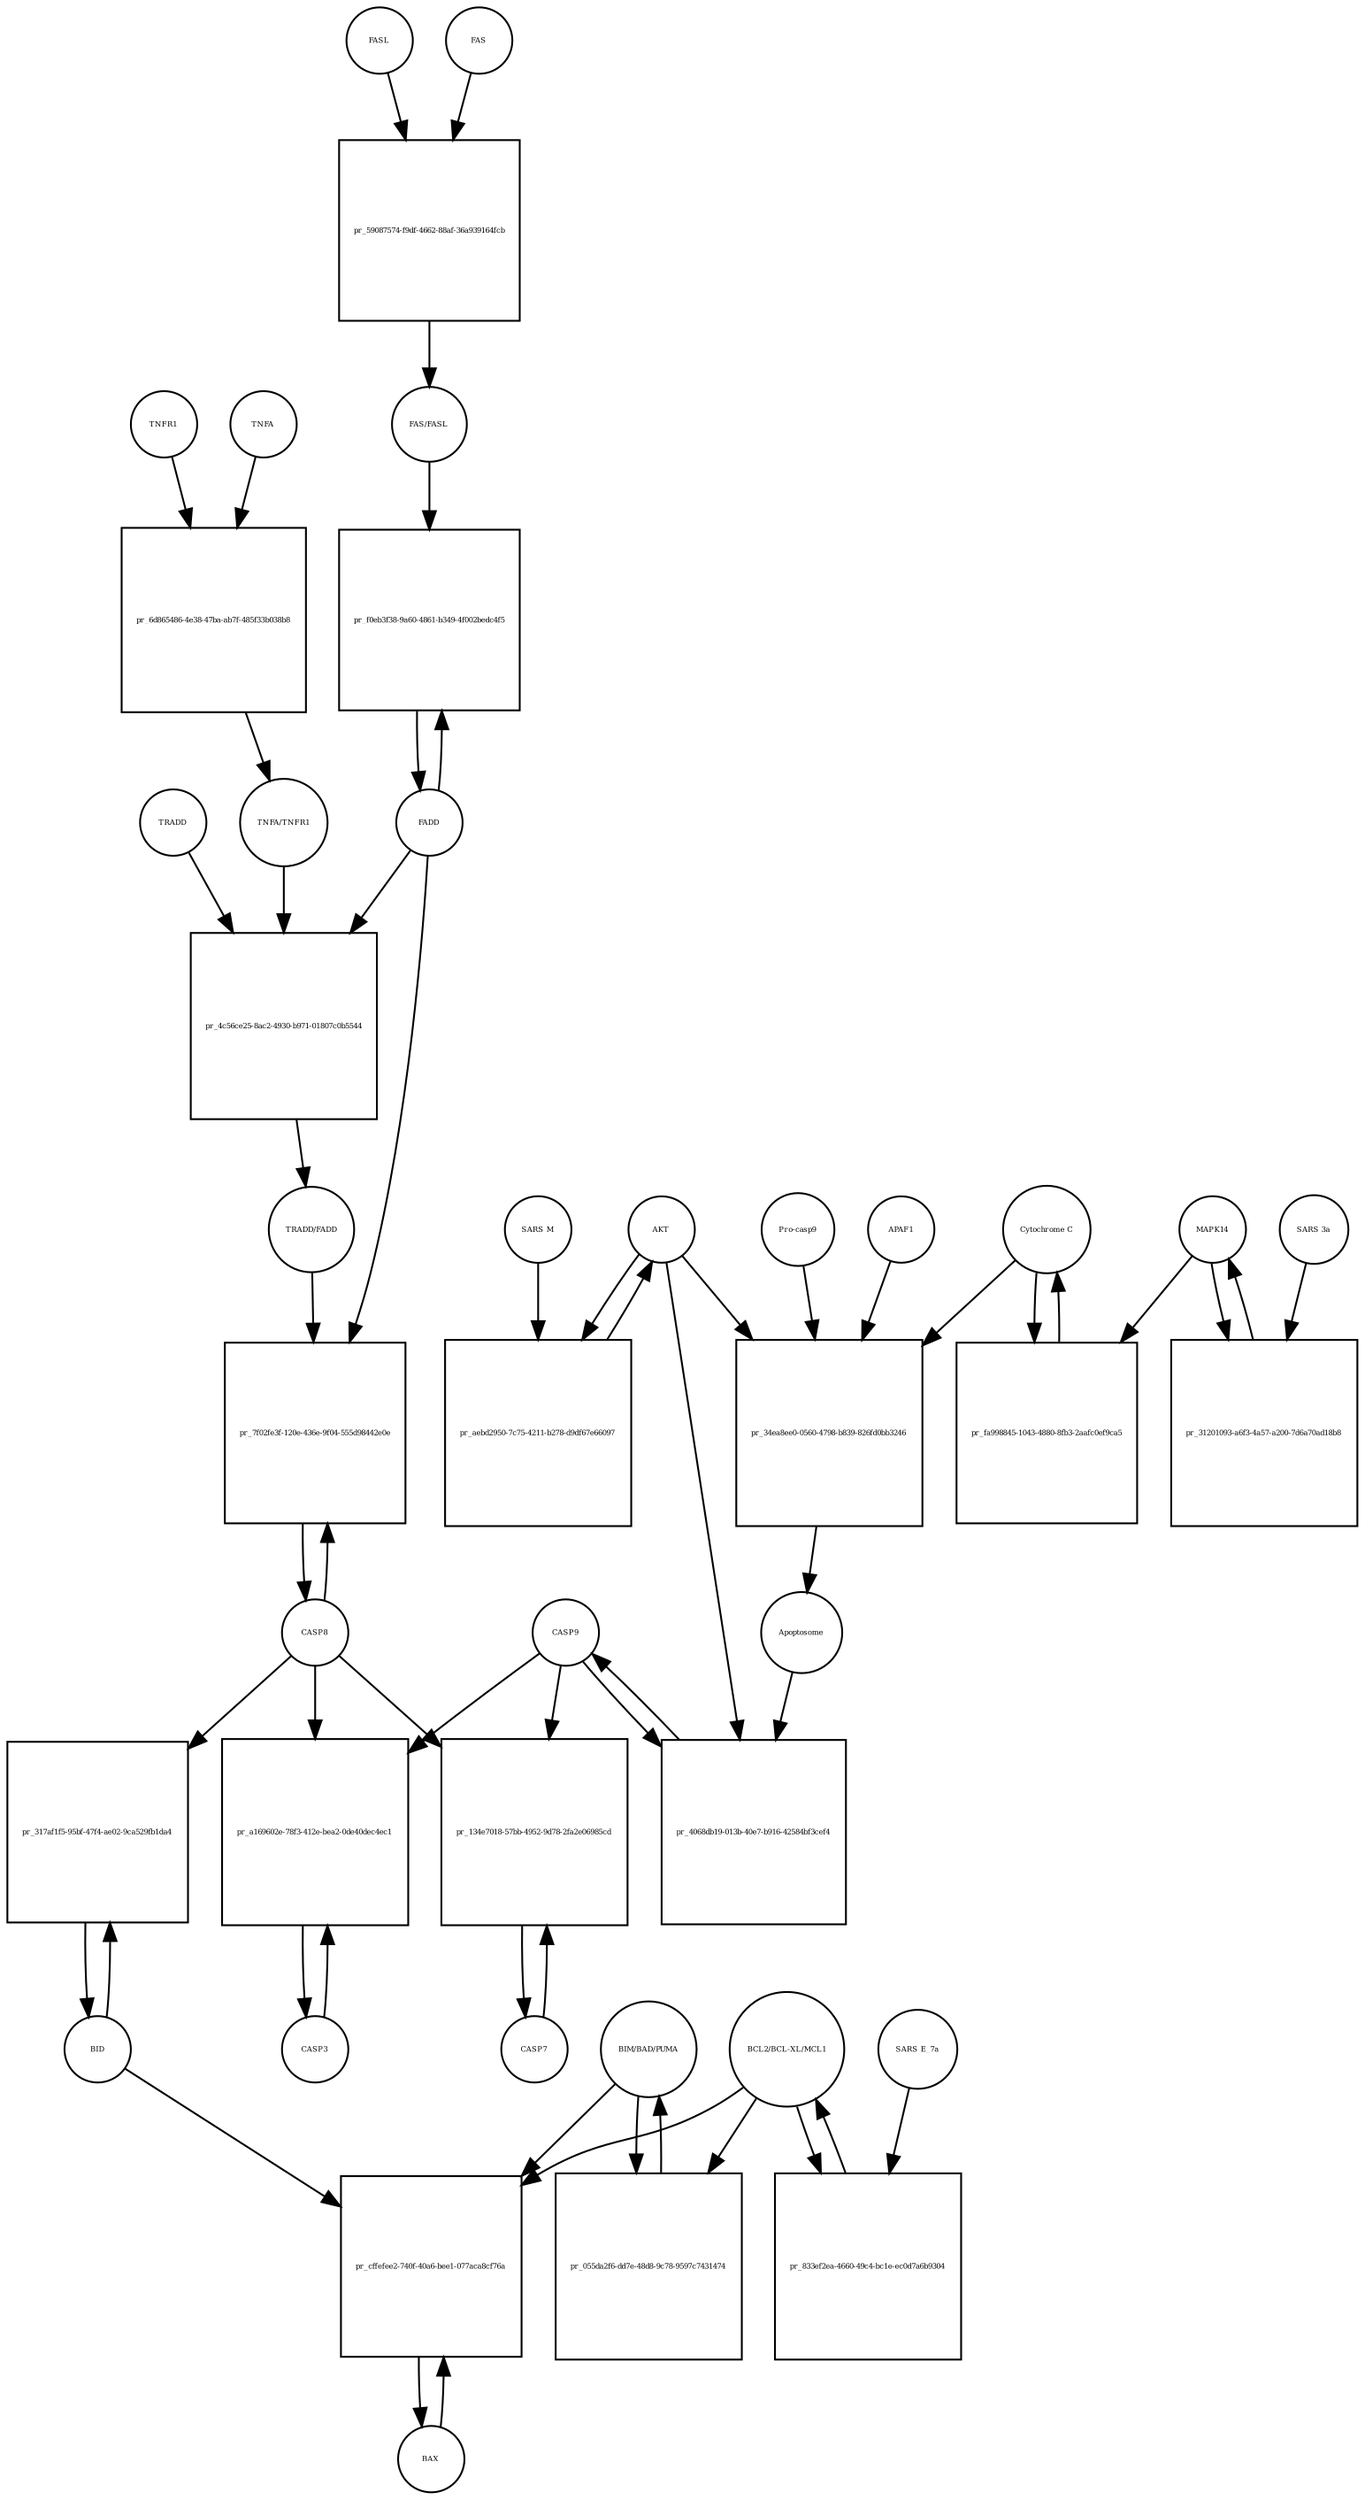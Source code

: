 strict digraph  {
FASL [annotation="", bipartite=0, cls=macromolecule, fontsize=4, label=FASL, shape=circle];
"pr_59087574-f9df-4662-88af-36a939164fcb" [annotation="", bipartite=1, cls=process, fontsize=4, label="pr_59087574-f9df-4662-88af-36a939164fcb", shape=square];
FAS [annotation="", bipartite=0, cls=macromolecule, fontsize=4, label=FAS, shape=circle];
"FAS/FASL" [annotation="", bipartite=0, cls=complex, fontsize=4, label="FAS/FASL", shape=circle];
TNFA [annotation="", bipartite=0, cls=macromolecule, fontsize=4, label=TNFA, shape=circle];
"pr_6d865486-4e38-47ba-ab7f-485f33b038b8" [annotation="", bipartite=1, cls=process, fontsize=4, label="pr_6d865486-4e38-47ba-ab7f-485f33b038b8", shape=square];
TNFR1 [annotation="", bipartite=0, cls=macromolecule, fontsize=4, label=TNFR1, shape=circle];
"TNFA/TNFR1" [annotation="", bipartite=0, cls=complex, fontsize=4, label="TNFA/TNFR1", shape=circle];
FADD [annotation="", bipartite=0, cls=macromolecule, fontsize=4, label=FADD, shape=circle];
"pr_f0eb3f38-9a60-4861-b349-4f002bedc4f5" [annotation="", bipartite=1, cls=process, fontsize=4, label="pr_f0eb3f38-9a60-4861-b349-4f002bedc4f5", shape=square];
CASP8 [annotation="", bipartite=0, cls=macromolecule, fontsize=4, label=CASP8, shape=circle];
"pr_7f02fe3f-120e-436e-9f04-555d98442e0e" [annotation="", bipartite=1, cls=process, fontsize=4, label="pr_7f02fe3f-120e-436e-9f04-555d98442e0e", shape=square];
"TRADD/FADD" [annotation="", bipartite=0, cls=complex, fontsize=4, label="TRADD/FADD", shape=circle];
CASP3 [annotation="", bipartite=0, cls=macromolecule, fontsize=4, label=CASP3, shape=circle];
"pr_a169602e-78f3-412e-bea2-0de40dec4ec1" [annotation="", bipartite=1, cls=process, fontsize=4, label="pr_a169602e-78f3-412e-bea2-0de40dec4ec1", shape=square];
CASP9 [annotation="", bipartite=0, cls=macromolecule, fontsize=4, label=CASP9, shape=circle];
"pr_4068db19-013b-40e7-b916-42584bf3cef4" [annotation="", bipartite=1, cls=process, fontsize=4, label="pr_4068db19-013b-40e7-b916-42584bf3cef4", shape=square];
Apoptosome [annotation="", bipartite=0, cls=complex, fontsize=4, label=Apoptosome, shape=circle];
AKT [annotation="", bipartite=0, cls=macromolecule, fontsize=4, label=AKT, shape=circle];
BID [annotation="", bipartite=0, cls=macromolecule, fontsize=4, label=BID, shape=circle];
"pr_317af1f5-95bf-47f4-ae02-9ca529fb1da4" [annotation="", bipartite=1, cls=process, fontsize=4, label="pr_317af1f5-95bf-47f4-ae02-9ca529fb1da4", shape=square];
BAX [annotation="", bipartite=0, cls=macromolecule, fontsize=4, label=BAX, shape=circle];
"pr_cffefee2-740f-40a6-bee1-077aca8cf76a" [annotation="", bipartite=1, cls=process, fontsize=4, label="pr_cffefee2-740f-40a6-bee1-077aca8cf76a", shape=square];
"BIM/BAD/PUMA" [annotation="", bipartite=0, cls=complex, fontsize=4, label="BIM/BAD/PUMA", shape=circle];
"BCL2/BCL-XL/MCL1" [annotation="", bipartite=0, cls=complex, fontsize=4, label="BCL2/BCL-XL/MCL1", shape=circle];
"Cytochrome C" [annotation="", bipartite=0, cls=macromolecule, fontsize=4, label="Cytochrome C", shape=circle];
"pr_fa998845-1043-4880-8fb3-2aafc0ef9ca5" [annotation="", bipartite=1, cls=process, fontsize=4, label="pr_fa998845-1043-4880-8fb3-2aafc0ef9ca5", shape=square];
MAPK14 [annotation="", bipartite=0, cls=macromolecule, fontsize=4, label=MAPK14, shape=circle];
APAF1 [annotation="", bipartite=0, cls=macromolecule, fontsize=4, label=APAF1, shape=circle];
"pr_34ea8ee0-0560-4798-b839-826fd0bb3246" [annotation="", bipartite=1, cls=process, fontsize=4, label="pr_34ea8ee0-0560-4798-b839-826fd0bb3246", shape=square];
"Pro-casp9" [annotation="", bipartite=0, cls=macromolecule, fontsize=4, label="Pro-casp9", shape=circle];
CASP7 [annotation="", bipartite=0, cls=macromolecule, fontsize=4, label=CASP7, shape=circle];
"pr_134e7018-57bb-4952-9d78-2fa2e06985cd" [annotation="", bipartite=1, cls=process, fontsize=4, label="pr_134e7018-57bb-4952-9d78-2fa2e06985cd", shape=square];
"pr_aebd2950-7c75-4211-b278-d9df67e66097" [annotation="", bipartite=1, cls=process, fontsize=4, label="pr_aebd2950-7c75-4211-b278-d9df67e66097", shape=square];
"SARS M" [annotation="", bipartite=0, cls=macromolecule, fontsize=4, label="SARS M", shape=circle];
"pr_4c56ce25-8ac2-4930-b971-01807c0b5544" [annotation="", bipartite=1, cls=process, fontsize=4, label="pr_4c56ce25-8ac2-4930-b971-01807c0b5544", shape=square];
TRADD [annotation="", bipartite=0, cls=macromolecule, fontsize=4, label=TRADD, shape=circle];
"pr_31201093-a6f3-4a57-a200-7d6a70ad18b8" [annotation="", bipartite=1, cls=process, fontsize=4, label="pr_31201093-a6f3-4a57-a200-7d6a70ad18b8", shape=square];
"SARS 3a" [annotation="", bipartite=0, cls=macromolecule, fontsize=4, label="SARS 3a", shape=circle];
"pr_055da2f6-dd7e-48d8-9c78-9597c7431474" [annotation="", bipartite=1, cls=process, fontsize=4, label="pr_055da2f6-dd7e-48d8-9c78-9597c7431474", shape=square];
"pr_833ef2ea-4660-49c4-bc1e-ec0d7a6b9304" [annotation="", bipartite=1, cls=process, fontsize=4, label="pr_833ef2ea-4660-49c4-bc1e-ec0d7a6b9304", shape=square];
"SARS E_7a" [annotation="", bipartite=0, cls=macromolecule, fontsize=4, label="SARS E_7a", shape=circle];
FASL -> "pr_59087574-f9df-4662-88af-36a939164fcb"  [annotation="", interaction_type=consumption];
"pr_59087574-f9df-4662-88af-36a939164fcb" -> "FAS/FASL"  [annotation="", interaction_type=production];
FAS -> "pr_59087574-f9df-4662-88af-36a939164fcb"  [annotation="", interaction_type=consumption];
"FAS/FASL" -> "pr_f0eb3f38-9a60-4861-b349-4f002bedc4f5"  [annotation="urn_miriam_kegg.pathway_hsa04210", interaction_type=catalysis];
TNFA -> "pr_6d865486-4e38-47ba-ab7f-485f33b038b8"  [annotation="", interaction_type=consumption];
"pr_6d865486-4e38-47ba-ab7f-485f33b038b8" -> "TNFA/TNFR1"  [annotation="", interaction_type=production];
TNFR1 -> "pr_6d865486-4e38-47ba-ab7f-485f33b038b8"  [annotation="", interaction_type=consumption];
"TNFA/TNFR1" -> "pr_4c56ce25-8ac2-4930-b971-01807c0b5544"  [annotation="urn_miriam_kegg.pathway_hsa04210", interaction_type=catalysis];
FADD -> "pr_f0eb3f38-9a60-4861-b349-4f002bedc4f5"  [annotation="", interaction_type=consumption];
FADD -> "pr_7f02fe3f-120e-436e-9f04-555d98442e0e"  [annotation="urn_miriam_kegg.pathway_hsa04210", interaction_type=catalysis];
FADD -> "pr_4c56ce25-8ac2-4930-b971-01807c0b5544"  [annotation="", interaction_type=consumption];
"pr_f0eb3f38-9a60-4861-b349-4f002bedc4f5" -> FADD  [annotation="", interaction_type=production];
CASP8 -> "pr_7f02fe3f-120e-436e-9f04-555d98442e0e"  [annotation="", interaction_type=consumption];
CASP8 -> "pr_a169602e-78f3-412e-bea2-0de40dec4ec1"  [annotation="urn_miriam_kegg.pathway_hsa04210", interaction_type=catalysis];
CASP8 -> "pr_317af1f5-95bf-47f4-ae02-9ca529fb1da4"  [annotation="urn_miriam_kegg.pathway_hsa04210", interaction_type=catalysis];
CASP8 -> "pr_134e7018-57bb-4952-9d78-2fa2e06985cd"  [annotation="urn_miriam_kegg.pathway_hsa04210", interaction_type=catalysis];
"pr_7f02fe3f-120e-436e-9f04-555d98442e0e" -> CASP8  [annotation="", interaction_type=production];
"TRADD/FADD" -> "pr_7f02fe3f-120e-436e-9f04-555d98442e0e"  [annotation="urn_miriam_kegg.pathway_hsa04210", interaction_type=catalysis];
CASP3 -> "pr_a169602e-78f3-412e-bea2-0de40dec4ec1"  [annotation="", interaction_type=consumption];
"pr_a169602e-78f3-412e-bea2-0de40dec4ec1" -> CASP3  [annotation="", interaction_type=production];
CASP9 -> "pr_a169602e-78f3-412e-bea2-0de40dec4ec1"  [annotation="urn_miriam_kegg.pathway_hsa04210", interaction_type=catalysis];
CASP9 -> "pr_4068db19-013b-40e7-b916-42584bf3cef4"  [annotation="", interaction_type=consumption];
CASP9 -> "pr_134e7018-57bb-4952-9d78-2fa2e06985cd"  [annotation="urn_miriam_kegg.pathway_hsa04210", interaction_type=catalysis];
"pr_4068db19-013b-40e7-b916-42584bf3cef4" -> CASP9  [annotation="", interaction_type=production];
Apoptosome -> "pr_4068db19-013b-40e7-b916-42584bf3cef4"  [annotation="urn_miriam_kegg.pathway_hsa04210", interaction_type=catalysis];
AKT -> "pr_4068db19-013b-40e7-b916-42584bf3cef4"  [annotation="urn_miriam_kegg.pathway_hsa04210", interaction_type=inhibition];
AKT -> "pr_34ea8ee0-0560-4798-b839-826fd0bb3246"  [annotation="urn_miriam_kegg.pathway_hsa04210", interaction_type=inhibition];
AKT -> "pr_aebd2950-7c75-4211-b278-d9df67e66097"  [annotation="", interaction_type=consumption];
BID -> "pr_317af1f5-95bf-47f4-ae02-9ca529fb1da4"  [annotation="", interaction_type=consumption];
BID -> "pr_cffefee2-740f-40a6-bee1-077aca8cf76a"  [annotation=urn_miriam_pubmed_31226023, interaction_type=catalysis];
"pr_317af1f5-95bf-47f4-ae02-9ca529fb1da4" -> BID  [annotation="", interaction_type=production];
BAX -> "pr_cffefee2-740f-40a6-bee1-077aca8cf76a"  [annotation="", interaction_type=consumption];
"pr_cffefee2-740f-40a6-bee1-077aca8cf76a" -> BAX  [annotation="", interaction_type=production];
"BIM/BAD/PUMA" -> "pr_cffefee2-740f-40a6-bee1-077aca8cf76a"  [annotation=urn_miriam_pubmed_31226023, interaction_type=catalysis];
"BIM/BAD/PUMA" -> "pr_055da2f6-dd7e-48d8-9c78-9597c7431474"  [annotation="", interaction_type=consumption];
"BCL2/BCL-XL/MCL1" -> "pr_cffefee2-740f-40a6-bee1-077aca8cf76a"  [annotation=urn_miriam_pubmed_31226023, interaction_type=inhibition];
"BCL2/BCL-XL/MCL1" -> "pr_055da2f6-dd7e-48d8-9c78-9597c7431474"  [annotation="", interaction_type=inhibition];
"BCL2/BCL-XL/MCL1" -> "pr_833ef2ea-4660-49c4-bc1e-ec0d7a6b9304"  [annotation="", interaction_type=consumption];
"Cytochrome C" -> "pr_fa998845-1043-4880-8fb3-2aafc0ef9ca5"  [annotation="", interaction_type=consumption];
"Cytochrome C" -> "pr_34ea8ee0-0560-4798-b839-826fd0bb3246"  [annotation="", interaction_type=consumption];
"pr_fa998845-1043-4880-8fb3-2aafc0ef9ca5" -> "Cytochrome C"  [annotation="", interaction_type=production];
MAPK14 -> "pr_fa998845-1043-4880-8fb3-2aafc0ef9ca5"  [annotation="urn_miriam_kegg.pathway_hsa04210|urn_miriam_pubmed_31226023", interaction_type=catalysis];
MAPK14 -> "pr_31201093-a6f3-4a57-a200-7d6a70ad18b8"  [annotation="", interaction_type=consumption];
APAF1 -> "pr_34ea8ee0-0560-4798-b839-826fd0bb3246"  [annotation="", interaction_type=consumption];
"pr_34ea8ee0-0560-4798-b839-826fd0bb3246" -> Apoptosome  [annotation="", interaction_type=production];
"Pro-casp9" -> "pr_34ea8ee0-0560-4798-b839-826fd0bb3246"  [annotation="", interaction_type=consumption];
CASP7 -> "pr_134e7018-57bb-4952-9d78-2fa2e06985cd"  [annotation="", interaction_type=consumption];
"pr_134e7018-57bb-4952-9d78-2fa2e06985cd" -> CASP7  [annotation="", interaction_type=production];
"pr_aebd2950-7c75-4211-b278-d9df67e66097" -> AKT  [annotation="", interaction_type=production];
"SARS M" -> "pr_aebd2950-7c75-4211-b278-d9df67e66097"  [annotation=urn_miriam_pubmed_31226023, interaction_type=inhibition];
"pr_4c56ce25-8ac2-4930-b971-01807c0b5544" -> "TRADD/FADD"  [annotation="", interaction_type=production];
TRADD -> "pr_4c56ce25-8ac2-4930-b971-01807c0b5544"  [annotation="", interaction_type=consumption];
"pr_31201093-a6f3-4a57-a200-7d6a70ad18b8" -> MAPK14  [annotation="", interaction_type=production];
"SARS 3a" -> "pr_31201093-a6f3-4a57-a200-7d6a70ad18b8"  [annotation=urn_miriam_pubmed_31226023, interaction_type=catalysis];
"pr_055da2f6-dd7e-48d8-9c78-9597c7431474" -> "BIM/BAD/PUMA"  [annotation="", interaction_type=production];
"pr_833ef2ea-4660-49c4-bc1e-ec0d7a6b9304" -> "BCL2/BCL-XL/MCL1"  [annotation="", interaction_type=production];
"SARS E_7a" -> "pr_833ef2ea-4660-49c4-bc1e-ec0d7a6b9304"  [annotation="", interaction_type=inhibition];
}
